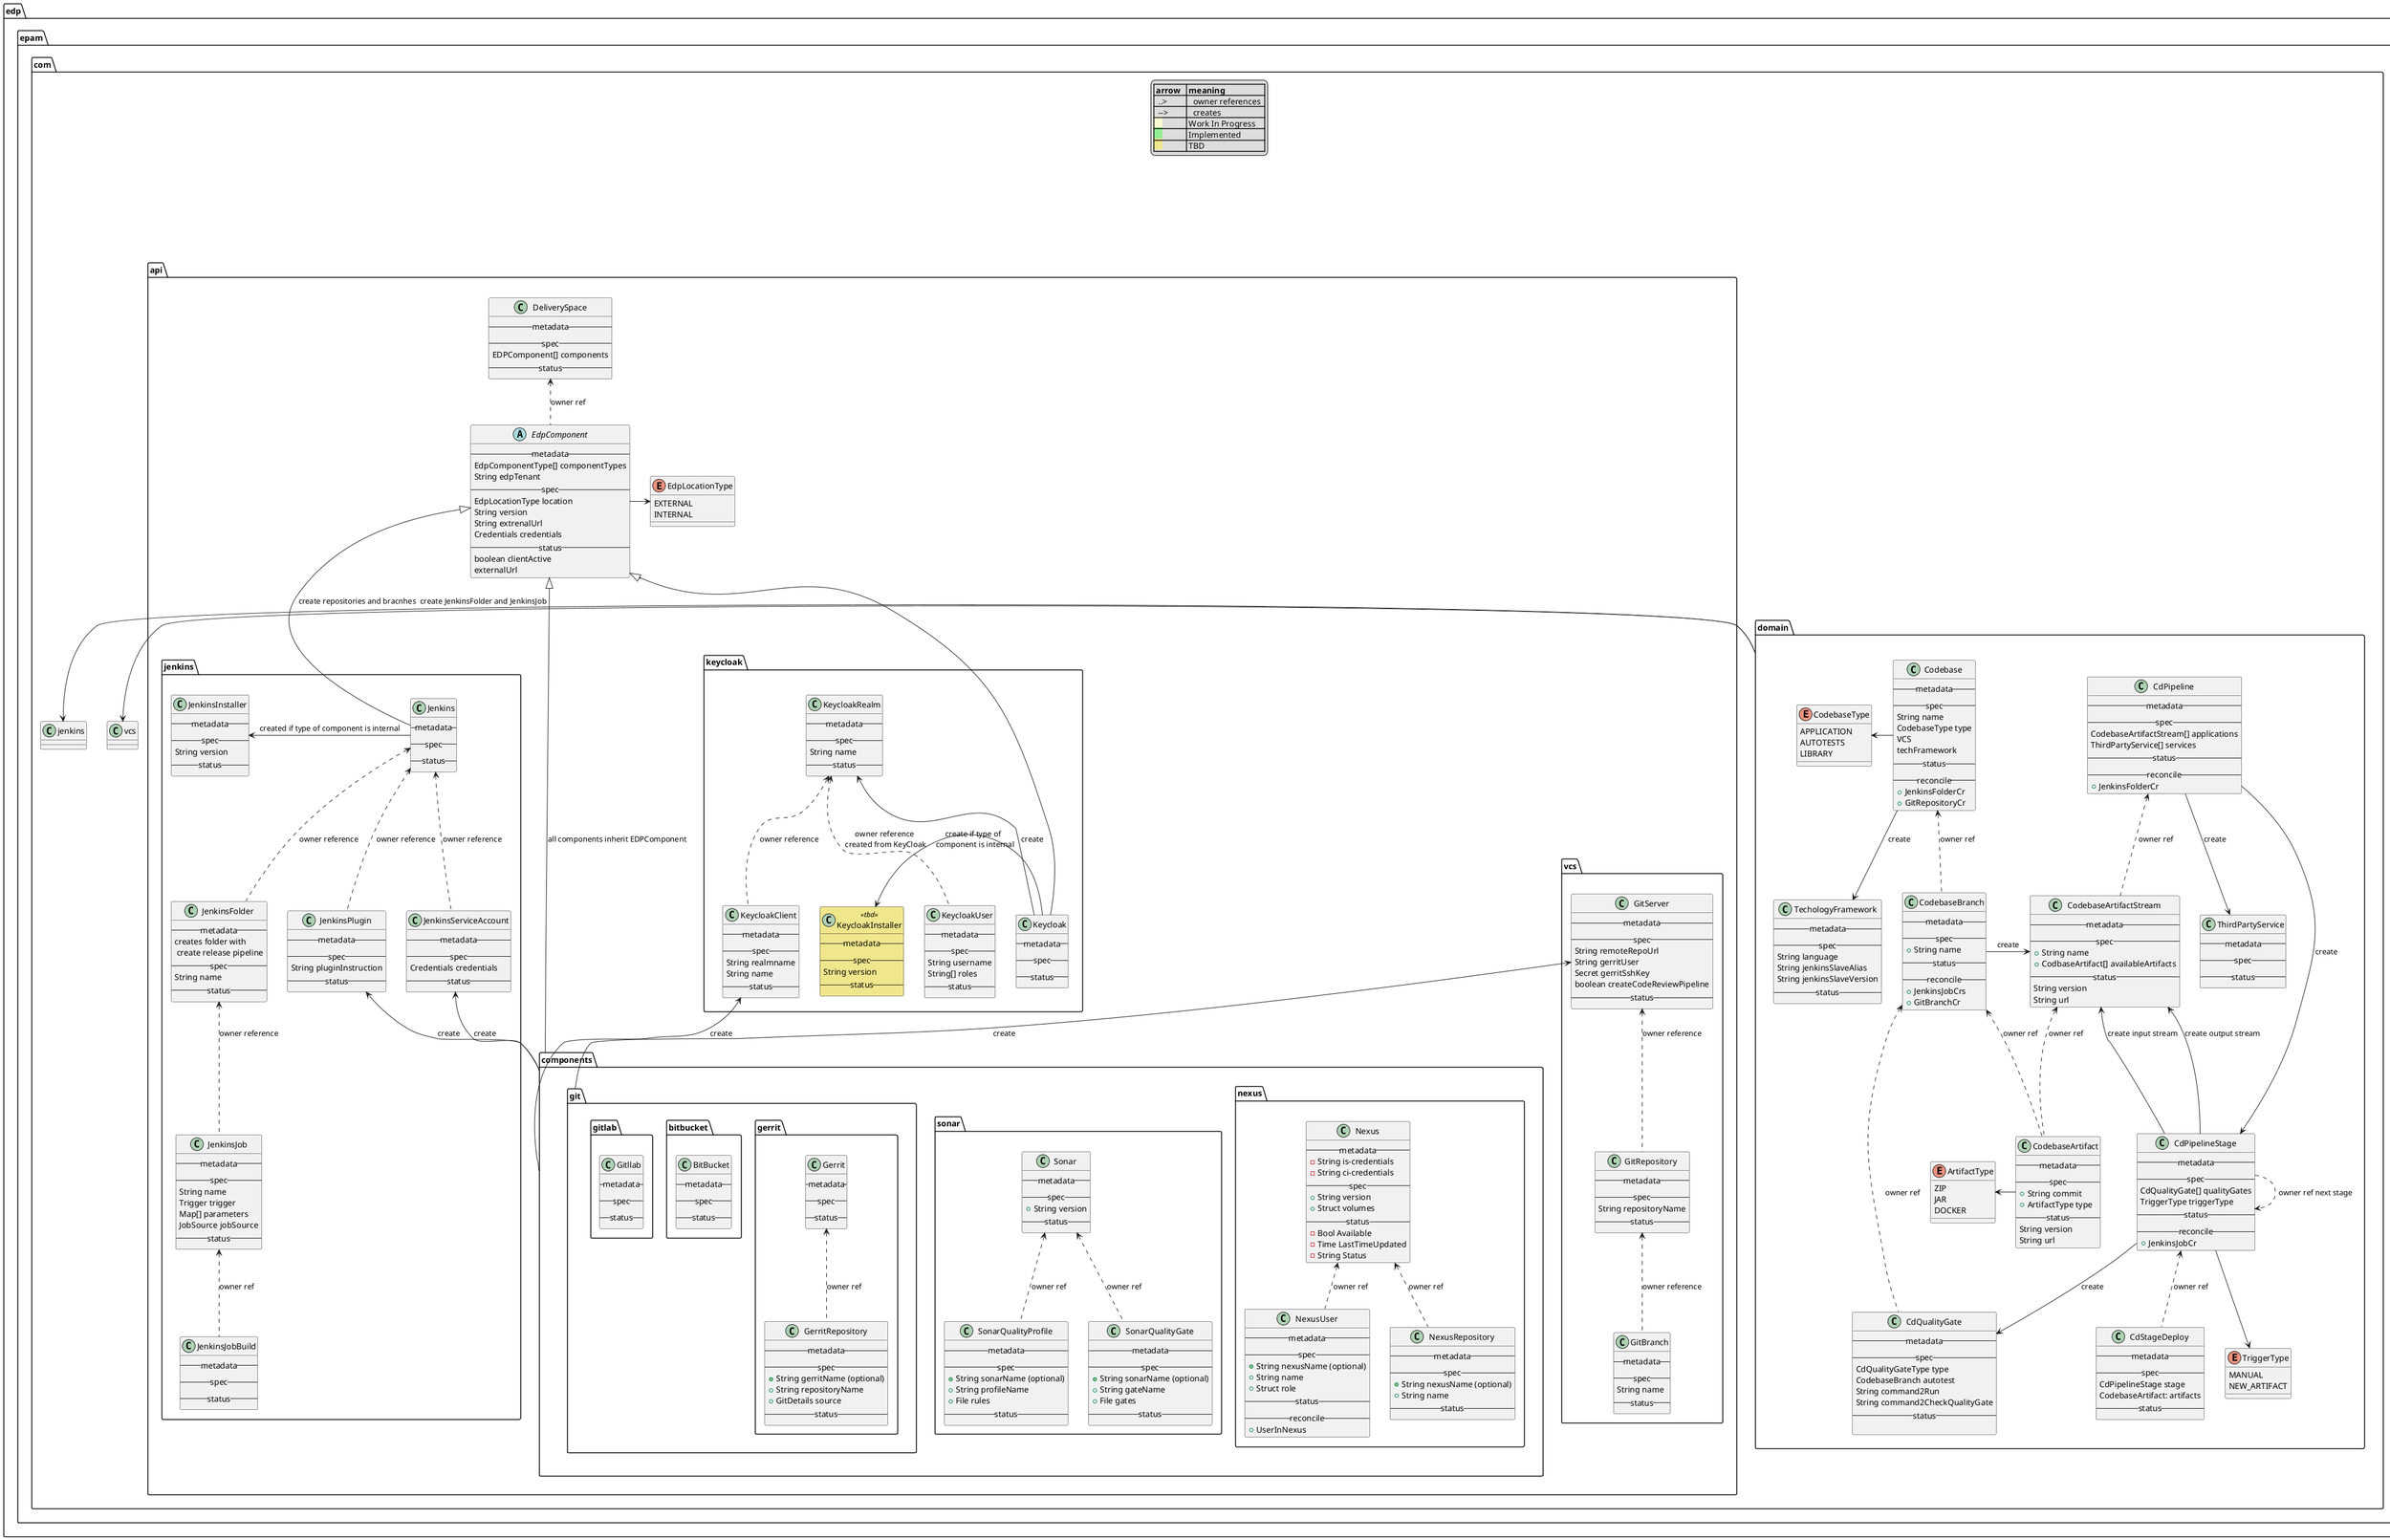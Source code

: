 
@startuml

package edp.epam.com {

  domain -r-> vcs: create repositories and bracnhes
  domain -r-> jenkins: create JenkinsFolder and JenkinsJob

  package domain {


    class Codebase {
      -- metadata --
      -- spec --
      String name
      CodebaseType type
      VCS
      techFramework
      -- status --
      -- reconcile --
      +JenkinsFolderCr
      +GitRepositoryCr
    }

    enum CodebaseType {
      APPLICATION
      AUTOTESTS
      LIBRARY
    }
    Codebase -left-> CodebaseType
    Codebase -right[hidden]-> CdPipeline

    class TechologyFramework {
      -- metadata --
      -- spec --
        String language
        String jenkinsSlaveAlias
        String jenkinsSlaveVersion
      -- status --
    }
    TechologyFramework -up[hidden]-> CodebaseType
    Codebase --> TechologyFramework :create

    class CodebaseBranch {
      -- metadata --
      -- spec --
        + String name
      -- status --
      -- reconcile --
      +JenkinsJobCrs
      +GitBranchCr
    }
    CodebaseBranch .u.>  Codebase : "owner ref"
    CodebaseBranch -r-> CodebaseArtifactStream : create

    class CodebaseArtifact {
      -- metadata --
      -- spec --
        + String commit
        + ArtifactType type
      -- status --
        String version
        String url
    }
    CodebaseArtifact .u.> CodebaseBranch: "owner ref"

    enum ArtifactType {
      ZIP
      JAR
      DOCKER
    }
    CodebaseArtifact -left-> ArtifactType

    class CdPipeline {
      -- metadata --
      -- spec --
        CodebaseArtifactStream[] applications
        ThirdPartyService[] services
      -- status --
      -- reconcile --
      +JenkinsFolderCr
    }
    CdPipeline -d-> ThirdPartyService: create
    CdPipeline -d-> CdPipelineStage: create

    class CodebaseArtifactStream {
      -- metadata --
      -- spec --
        + String name
        + CodbaseArtifact[] availableArtifacts
      -- status --
        String version
        String url
    }
    CodebaseArtifact .u.> CodebaseArtifactStream : "owner ref"
    CodebaseArtifactStream .u.> CdPipeline : "owner ref"
    CodebaseArtifactStream *-r[hidden]- ThirdPartyService


    class ThirdPartyService {
      -- metadata --
      -- spec --
      -- status --
    }

    class CdPipelineStage {
      -- metadata --
      -- spec --
        CdQualityGate[] qualityGates
        TriggerType triggerType
      -- status --
      -- reconcile --
      +JenkinsJobCr
    }
    CdPipelineStage -d-> CdQualityGate: create
    CdPipelineStage -u-> CodebaseArtifactStream : create input stream
    CdPipelineStage -u-> CodebaseArtifactStream : create output stream
    CdPipelineStage ..> CdPipelineStage : owner ref next stage

    enum TriggerType {
      MANUAL
      NEW_ARTIFACT
    }
    CdPipelineStage --> TriggerType

    class CdQualityGate {
      -- metadata --
      -- spec --
        CdQualityGateType type
        CodebaseBranch autotest
        String command2Run
        String command2CheckQualityGate
      -- status --

    }
    CdQualityGate .up.> CodebaseBranch: owner ref

    class CdStageDeploy {
      -- metadata --
      -- spec --
        CdPipelineStage stage
        CodebaseArtifact: artifacts
      -- status --
    }
    CdStageDeploy .u.> CdPipelineStage :owner ref


  }

  package api {
    class DeliverySpace {
      -- metadata --
      -- spec --
      EDPComponent[] components
      -- status --
    }



    enum EdpLocationType {
      EXTERNAL
      INTERNAL
    }
    EdpComponent -r-> EdpLocationType

    abstract class EdpComponent {
      -- metadata --
      EdpComponentType[] componentTypes
      String edpTenant
      -- spec --
      EdpLocationType location
      String version
      String extrenalUrl
      Credentials credentials
      -- status --
      boolean clientActive
      externalUrl
    }
    EdpComponent .u.> DeliverySpace : owner ref

    vcs -r[hidden]-> keycloak
    package vcs {
      class GitServer {
      -- metadata --
      -- spec --
        String remoteRepoUrl
        String gerritUser
        Secret gerritSshKey
        boolean createCodeReviewPipeline
      -- status --
      }
      class GitRepository {
      -- metadata --
      -- spec --
        String repositoryName
      -- status --
      }
      GitRepository .u.> GitServer : "owner reference"

      class GitBranch {
      -- metadata --
      -- spec --
        String name
      -- status --
      }
      GitBranch .u.> GitRepository : "owner reference"
    }

    package keycloak {
      class Keycloak {
      -- metadata --
      -- spec --
      -- status --
      }
      EdpComponent<|--Keycloak

      class KeycloakInstaller<<tbd>> {
      -- metadata --
      -- spec --
        String version
      -- status --
      }
      KeycloakInstaller <-r- Keycloak : create if type of \n component is internal

      class KeycloakRealm {
      -- metadata --
      -- spec --
        String name
      -- status --
      }
      KeycloakRealm <-d- Keycloak : create

      class KeycloakClient {
      -- metadata --
      -- spec --
        String realmname
        String name
      -- status --
      }
      KeycloakClient .u.> KeycloakRealm : "owner reference"

      class KeycloakUser {
      -- metadata --
      -- spec --
        String username
        String[] roles
      -- status --
      }
      KeycloakUser .u.> KeycloakRealm : "owner reference \n created from KeyCloak "

    }

    package jenkins {
      class Jenkins {
      -- metadata --
      -- spec --
      -- status --
      }
      EdpComponent<|--Jenkins

      class JenkinsInstaller {
      -- metadata --
      -- spec --
        String version
      -- status --
      }
      JenkinsInstaller <-r- Jenkins : created if type of component is internal

      class JenkinsPlugin {
      -- metadata --
      -- spec --
        String pluginInstruction
      -- status --
      }
      JenkinsPlugin .u.> Jenkins : "owner reference"

      class JenkinsServiceAccount {
      -- metadata --
      -- spec --
        Credentials credentials
      -- status --
      }
      JenkinsServiceAccount .u.> Jenkins : "owner reference"

      class JenkinsFolder {
      -- metadata --
      creates folder with \n create release pipeline
      -- spec --
        String name
      -- status --
      }
      JenkinsFolder .u.> Jenkins : "owner reference"

      class JenkinsJob {
      -- metadata --
      -- spec --
        String name
        Trigger trigger
        Map[] parameters
        JobSource jobSource
      -- status --
      }
      JenkinsJob .u.> JenkinsFolder : "owner reference"

      class JenkinsJobBuild {
      -- metadata --
      -- spec --
      -- status --
      }
      JenkinsJobBuild .u.> JenkinsJob : "owner ref"

  }

  EdpComponent<|--components: all components inherit EDPComponent

  components -u-> JenkinsServiceAccount :create
  components -u-> JenkinsPlugin :create
  components -u-> KeycloakClient :create

  package components {
    package nexus {
      class Nexus {
        -- metadata --
        - String is-credentials
        - String ci-credentials
        -- spec --
        + String version
        + Struct volumes
        -- status --
        - Bool Available
        - Time LastTimeUpdated
        - String Status
      }

      class NexusUser {
        -- metadata --
        -- spec --
        + String nexusName (optional)
        + String name
        + Struct role
        -- status --
        -- reconcile --
        +UserInNexus
      }
      NexusUser .u.> Nexus : owner ref

      class NexusRepository {
        -- metadata --
        -- spec --
        + String nexusName (optional)
        + String name
        -- status --
      }
      NexusRepository .u.> Nexus : owner ref
    }

    package sonar {
      class Sonar {
        -- metadata --
        -- spec --
        + String version
        -- status --
      }


      class SonarQualityProfile {
        -- metadata --
        -- spec --
        + String sonarName (optional)
        + String profileName
        + File rules
        -- status --
      }
      SonarQualityProfile .u.> Sonar : owner ref

      class SonarQualityGate {
        -- metadata --
        -- spec --
        + String sonarName (optional)
        + String gateName
        + File gates
        -- status --
      }
      SonarQualityGate .u.> Sonar : owner ref
    }

    git -u-> GitServer :create
    package git {
      package gerrit {
        class Gerrit {
          -- metadata --
          -- spec --
          -- status --
        }

        class GerritRepository {
          -- metadata --
          -- spec --
          + String gerritName (optional)
          + String repositoryName
          + GitDetails source
          -- status --
        }
        GerritRepository .u.> Gerrit : owner ref

      }


      package bitbucket {
        class BitBucket {
          -- metadata --
          -- spec --
          -- status --
        }
      }

      package gitlab {
        class Gitllab {
          -- metadata --
          -- spec --
          -- status --
        }
      }
     }
  }
}

legend
|= arrow   |= meaning|
|  ..>     |   owner references  |
|  -->     |   creates     |
|<back:LightGoldenRodYellow>    </back>| Work In Progress |
|<back:LightGreen>    </back>| Implemented |
|<back:Khaki>    </back>| TBD |
endlegend

skinparam class {
	backgroundColor<<wip>> LightGoldenRodYellow
	backgroundColor<<impl>> LightGreen
	backgroundColor<<tbd>> Khaki
}
@enduml
